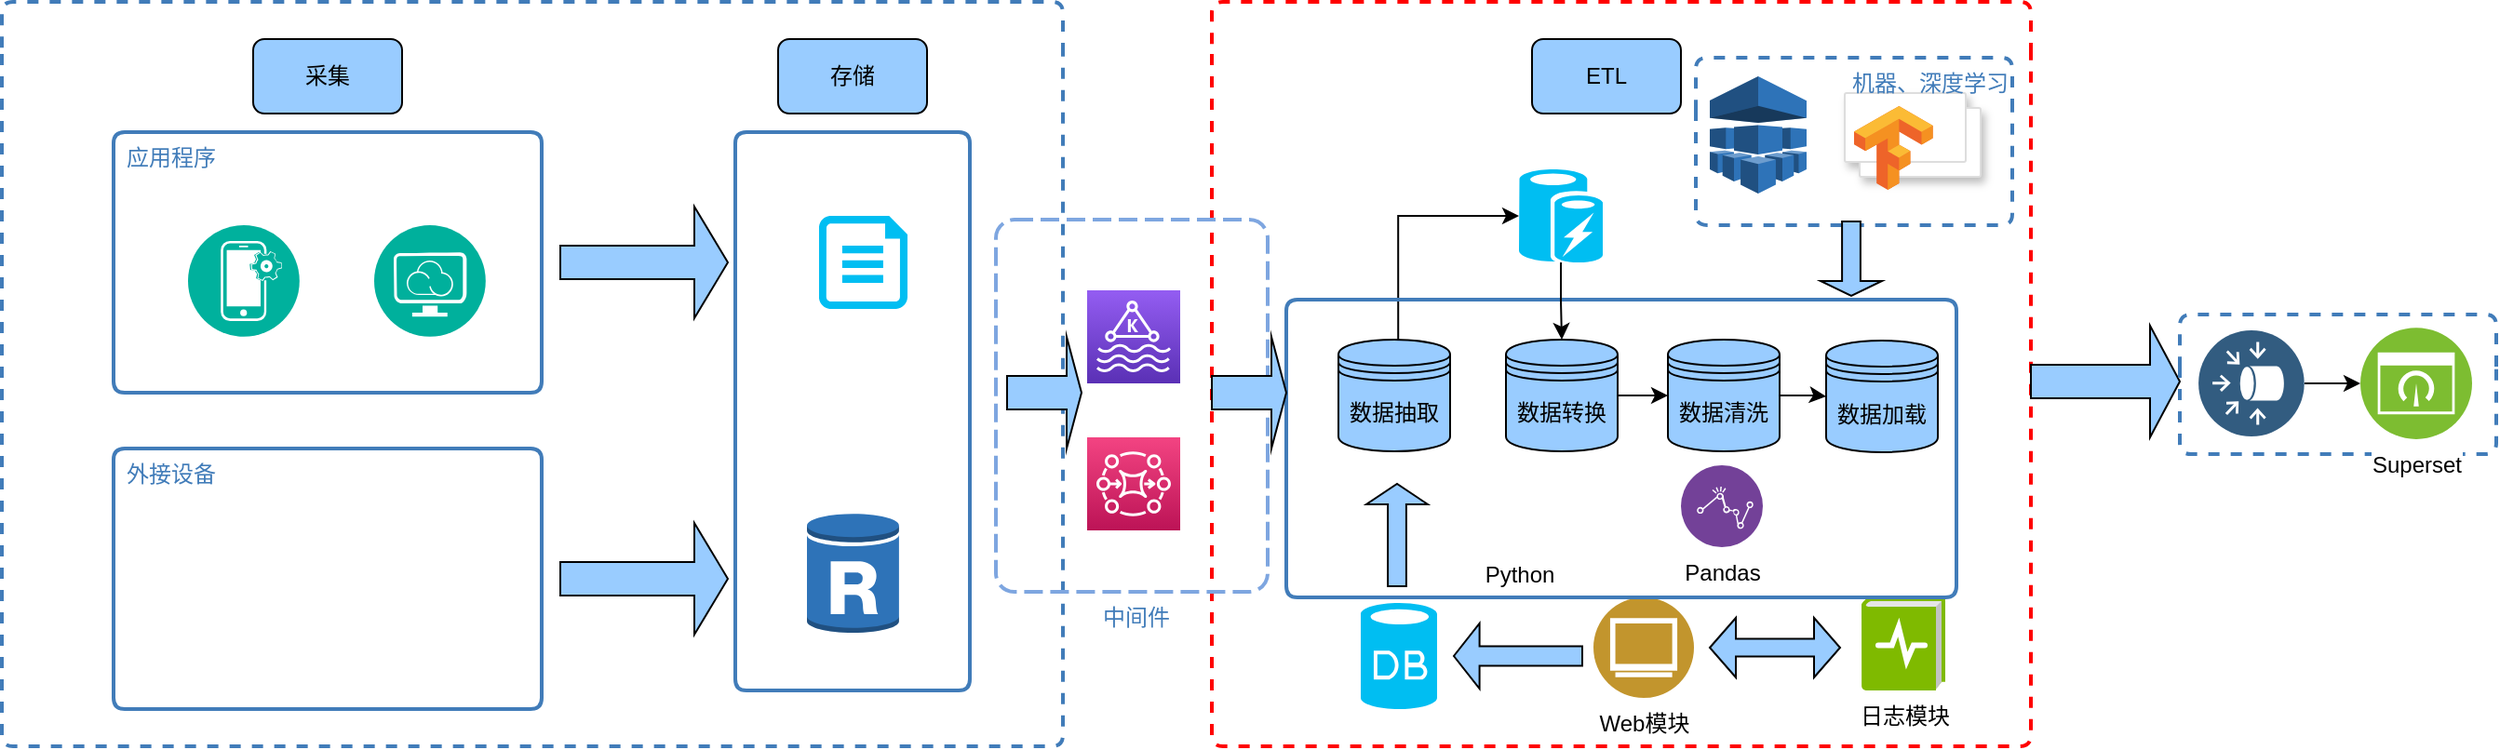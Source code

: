 <mxfile version="10.4.6" type="github"><diagram id="2f404044-711c-603c-8f00-f6bb4c023d3c" name="Page-1"><mxGraphModel dx="898" dy="382" grid="1" gridSize="10" guides="1" tooltips="1" connect="1" arrows="1" fold="1" page="1" pageScale="1" pageWidth="1169" pageHeight="827" background="#ffffff" math="0" shadow="0"><root><mxCell id="0"/><mxCell id="1" parent="0"/><mxCell id="7HiGvnFMaJyMcb7WEFgA-241" value="" style="swimlane;fontStyle=0;horizontal=1;collapsible=0;startSize=28;swimlaneLine=0;swimlaneFillColor=none;fillColor=none;rounded=1;whiteSpace=wrap;html=1;absoluteArcSize=1;arcSize=12;strokeColor=#417CB9;fillColor=none;fontColor=#417CB9;verticalAlign=top;align=left;spacingLeft=5;dashed=1;strokeWidth=2;" vertex="1" parent="1"><mxGeometry x="50" y="40" width="570" height="400" as="geometry"/></mxCell><mxCell id="7HiGvnFMaJyMcb7WEFgA-242" value="应用程序" style="swimlane;fontStyle=0;horizontal=1;collapsible=0;startSize=28;swimlaneLine=0;swimlaneFillColor=none;fillColor=none;rounded=1;whiteSpace=wrap;html=1;absoluteArcSize=1;arcSize=12;strokeColor=#417CB9;fontColor=#417CB9;verticalAlign=top;align=left;spacingLeft=5;dashed=0;strokeWidth=2;" vertex="1" parent="7HiGvnFMaJyMcb7WEFgA-241"><mxGeometry x="60" y="70" width="230" height="140" as="geometry"/></mxCell><mxCell id="7HiGvnFMaJyMcb7WEFgA-243" value="" style="aspect=fixed;perimeter=ellipsePerimeter;html=1;align=center;shadow=0;dashed=0;image;image=img/lib/ibm/management/device_management.svg;" vertex="1" parent="7HiGvnFMaJyMcb7WEFgA-242"><mxGeometry x="40" y="50" width="60" height="60" as="geometry"/></mxCell><mxCell id="7HiGvnFMaJyMcb7WEFgA-244" value="" style="aspect=fixed;perimeter=ellipsePerimeter;html=1;align=center;shadow=0;dashed=0;image;image=img/lib/ibm/management/provider_cloud_portal_service.svg;" vertex="1" parent="7HiGvnFMaJyMcb7WEFgA-242"><mxGeometry x="140" y="50" width="60" height="60" as="geometry"/></mxCell><mxCell id="7HiGvnFMaJyMcb7WEFgA-245" value="采集" style="rounded=1;whiteSpace=wrap;html=1;strokeColor=#000000;fillColor=#99CCFF;" vertex="1" parent="7HiGvnFMaJyMcb7WEFgA-241"><mxGeometry x="135" y="20" width="80" height="40" as="geometry"/></mxCell><mxCell id="7HiGvnFMaJyMcb7WEFgA-252" value="外接设备" style="swimlane;fontStyle=0;horizontal=1;collapsible=0;startSize=28;swimlaneLine=0;swimlaneFillColor=none;fillColor=none;rounded=1;whiteSpace=wrap;html=1;absoluteArcSize=1;arcSize=12;strokeColor=#417CB9;fontColor=#417CB9;verticalAlign=top;align=left;spacingLeft=5;dashed=0;strokeWidth=2;" vertex="1" parent="7HiGvnFMaJyMcb7WEFgA-241"><mxGeometry x="60" y="240" width="230" height="140" as="geometry"/></mxCell><mxCell id="7HiGvnFMaJyMcb7WEFgA-250" value="" style="shape=image;html=1;verticalAlign=top;verticalLabelPosition=bottom;labelBackgroundColor=#ffffff;imageAspect=0;aspect=fixed;image=https://cdn0.iconfinder.com/data/icons/interior-and-decor-vol-1-1/512/10-128.png;strokeColor=#000000;fillColor=#99CCFF;" vertex="1" parent="7HiGvnFMaJyMcb7WEFgA-252"><mxGeometry x="30" y="37" width="73" height="73" as="geometry"/></mxCell><mxCell id="7HiGvnFMaJyMcb7WEFgA-251" value="" style="shape=image;html=1;verticalAlign=top;verticalLabelPosition=bottom;labelBackgroundColor=#ffffff;imageAspect=0;aspect=fixed;image=https://cdn4.iconfinder.com/data/icons/healthy-life-line-live-long-and-prosper/512/Weight_control-128.png;strokeColor=#000000;fillColor=#99CCFF;" vertex="1" parent="7HiGvnFMaJyMcb7WEFgA-252"><mxGeometry x="130" y="29.5" width="81" height="81" as="geometry"/></mxCell><mxCell id="7HiGvnFMaJyMcb7WEFgA-255" value="存储" style="rounded=1;whiteSpace=wrap;html=1;strokeColor=#000000;fillColor=#99CCFF;" vertex="1" parent="7HiGvnFMaJyMcb7WEFgA-241"><mxGeometry x="417" y="20" width="80" height="40" as="geometry"/></mxCell><mxCell id="7HiGvnFMaJyMcb7WEFgA-256" value="" style="swimlane;fontStyle=0;horizontal=1;collapsible=0;startSize=28;swimlaneLine=0;swimlaneFillColor=none;fillColor=none;rounded=1;whiteSpace=wrap;html=1;absoluteArcSize=1;arcSize=12;strokeColor=#417CB9;fontColor=#417CB9;verticalAlign=top;align=left;spacingLeft=5;dashed=0;strokeWidth=2;" vertex="1" parent="7HiGvnFMaJyMcb7WEFgA-241"><mxGeometry x="394" y="70" width="126" height="300" as="geometry"/></mxCell><mxCell id="7HiGvnFMaJyMcb7WEFgA-259" value="" style="verticalLabelPosition=bottom;html=1;verticalAlign=top;align=center;strokeColor=none;fillColor=#00BEF2;shape=mxgraph.azure.cloud_services_configuration_file;" vertex="1" parent="7HiGvnFMaJyMcb7WEFgA-256"><mxGeometry x="45" y="45" width="47.5" height="50" as="geometry"/></mxCell><mxCell id="7HiGvnFMaJyMcb7WEFgA-268" value="" style="outlineConnect=0;dashed=0;verticalLabelPosition=bottom;verticalAlign=top;align=center;html=1;shape=mxgraph.aws3.rds_db_instance_read_replica;fillColor=#2E73B8;gradientColor=none;strokeColor=#000000;" vertex="1" parent="7HiGvnFMaJyMcb7WEFgA-256"><mxGeometry x="38.5" y="204" width="49.5" height="66" as="geometry"/></mxCell><mxCell id="7HiGvnFMaJyMcb7WEFgA-266" value="" style="shape=singleArrow;whiteSpace=wrap;html=1;strokeColor=#000000;fillColor=#99CCFF;" vertex="1" parent="7HiGvnFMaJyMcb7WEFgA-241"><mxGeometry x="300" y="110" width="90" height="60" as="geometry"/></mxCell><mxCell id="7HiGvnFMaJyMcb7WEFgA-267" value="" style="shape=singleArrow;whiteSpace=wrap;html=1;strokeColor=#000000;fillColor=#99CCFF;" vertex="1" parent="7HiGvnFMaJyMcb7WEFgA-241"><mxGeometry x="300" y="280" width="90" height="60" as="geometry"/></mxCell><mxCell id="7HiGvnFMaJyMcb7WEFgA-270" value="" style="swimlane;fontStyle=0;horizontal=1;collapsible=0;startSize=28;swimlaneLine=0;swimlaneFillColor=none;fillColor=none;rounded=1;whiteSpace=wrap;html=1;absoluteArcSize=1;arcSize=12;strokeColor=#FF0000;fillColor=none;fontColor=#417CB9;verticalAlign=top;align=left;spacingLeft=5;dashed=1;strokeWidth=2;" vertex="1" parent="1"><mxGeometry x="700" y="40" width="440" height="400" as="geometry"/></mxCell><mxCell id="7HiGvnFMaJyMcb7WEFgA-271" value="ETL" style="rounded=1;whiteSpace=wrap;html=1;strokeColor=#000000;fillColor=#99CCFF;" vertex="1" parent="7HiGvnFMaJyMcb7WEFgA-270"><mxGeometry x="172" y="20" width="80" height="40" as="geometry"/></mxCell><mxCell id="7HiGvnFMaJyMcb7WEFgA-277" value="Web模块" style="aspect=fixed;perimeter=ellipsePerimeter;html=1;align=center;shadow=0;dashed=0;image;image=img/lib/ibm/users/browser.svg;strokeColor=#FF0000;fillColor=#99CCFF;" vertex="1" parent="7HiGvnFMaJyMcb7WEFgA-270"><mxGeometry x="205" y="320" width="54" height="54" as="geometry"/></mxCell><mxCell id="7HiGvnFMaJyMcb7WEFgA-278" value="日志模块" style="aspect=fixed;html=1;perimeter=none;align=center;shadow=0;dashed=0;image;fontSize=12;image=img/lib/mscae/LogDiagnostics.svg;strokeColor=#FF0000;fillColor=#99CCFF;" vertex="1" parent="7HiGvnFMaJyMcb7WEFgA-270"><mxGeometry x="349" y="320" width="45" height="50" as="geometry"/></mxCell><mxCell id="7HiGvnFMaJyMcb7WEFgA-279" value="" style="shape=doubleArrow;whiteSpace=wrap;html=1;strokeColor=#000000;fillColor=#99CCFF;" vertex="1" parent="7HiGvnFMaJyMcb7WEFgA-270"><mxGeometry x="267.5" y="331" width="70" height="32" as="geometry"/></mxCell><mxCell id="7HiGvnFMaJyMcb7WEFgA-280" value="" style="verticalLabelPosition=bottom;html=1;verticalAlign=top;align=center;strokeColor=none;fillColor=#00BEF2;shape=mxgraph.azure.database;" vertex="1" parent="7HiGvnFMaJyMcb7WEFgA-270"><mxGeometry x="80" y="323" width="41" height="57" as="geometry"/></mxCell><mxCell id="7HiGvnFMaJyMcb7WEFgA-299" style="edgeStyle=orthogonalEdgeStyle;rounded=0;orthogonalLoop=1;jettySize=auto;html=1;entryX=0;entryY=0.5;entryDx=0;entryDy=0;entryPerimeter=0;exitX=0.167;exitY=0.2;exitDx=0;exitDy=0;exitPerimeter=0;" edge="1" parent="7HiGvnFMaJyMcb7WEFgA-270" source="7HiGvnFMaJyMcb7WEFgA-289" target="7HiGvnFMaJyMcb7WEFgA-297"><mxGeometry relative="1" as="geometry"><Array as="points"><mxPoint x="100" y="115"/></Array></mxGeometry></mxCell><mxCell id="7HiGvnFMaJyMcb7WEFgA-285" value="数据抽取" style="shape=datastore;whiteSpace=wrap;html=1;strokeColor=#000000;fillColor=#99CCFF;" vertex="1" parent="7HiGvnFMaJyMcb7WEFgA-270"><mxGeometry x="68" y="181.5" width="60" height="60" as="geometry"/></mxCell><mxCell id="7HiGvnFMaJyMcb7WEFgA-301" style="edgeStyle=orthogonalEdgeStyle;rounded=0;orthogonalLoop=1;jettySize=auto;html=1;entryX=0;entryY=0.5;entryDx=0;entryDy=0;" edge="1" parent="7HiGvnFMaJyMcb7WEFgA-270" source="7HiGvnFMaJyMcb7WEFgA-286" target="7HiGvnFMaJyMcb7WEFgA-287"><mxGeometry relative="1" as="geometry"/></mxCell><mxCell id="7HiGvnFMaJyMcb7WEFgA-286" value="数据转换" style="shape=datastore;whiteSpace=wrap;html=1;strokeColor=#000000;fillColor=#99CCFF;" vertex="1" parent="7HiGvnFMaJyMcb7WEFgA-270"><mxGeometry x="158" y="181.5" width="60" height="60" as="geometry"/></mxCell><mxCell id="7HiGvnFMaJyMcb7WEFgA-302" style="edgeStyle=orthogonalEdgeStyle;rounded=0;orthogonalLoop=1;jettySize=auto;html=1;entryX=0;entryY=0.5;entryDx=0;entryDy=0;" edge="1" parent="7HiGvnFMaJyMcb7WEFgA-270" source="7HiGvnFMaJyMcb7WEFgA-287" target="7HiGvnFMaJyMcb7WEFgA-288"><mxGeometry relative="1" as="geometry"/></mxCell><mxCell id="7HiGvnFMaJyMcb7WEFgA-287" value="数据清洗" style="shape=datastore;whiteSpace=wrap;html=1;strokeColor=#000000;fillColor=#99CCFF;" vertex="1" parent="7HiGvnFMaJyMcb7WEFgA-270"><mxGeometry x="245" y="181.5" width="60" height="60" as="geometry"/></mxCell><mxCell id="7HiGvnFMaJyMcb7WEFgA-288" value="数据加载" style="shape=datastore;whiteSpace=wrap;html=1;strokeColor=#000000;fillColor=#99CCFF;" vertex="1" parent="7HiGvnFMaJyMcb7WEFgA-270"><mxGeometry x="330" y="182" width="60" height="60" as="geometry"/></mxCell><mxCell id="7HiGvnFMaJyMcb7WEFgA-289" value="" style="swimlane;fontStyle=0;horizontal=1;collapsible=0;startSize=28;swimlaneLine=0;swimlaneFillColor=none;fillColor=none;rounded=1;whiteSpace=wrap;html=1;absoluteArcSize=1;arcSize=12;strokeColor=#417CB9;fontColor=#417CB9;verticalAlign=top;align=left;spacingLeft=5;dashed=0;strokeWidth=2;" vertex="1" parent="7HiGvnFMaJyMcb7WEFgA-270"><mxGeometry x="40" y="160" width="360" height="160" as="geometry"/></mxCell><mxCell id="7HiGvnFMaJyMcb7WEFgA-304" value="Pandas" style="aspect=fixed;perimeter=ellipsePerimeter;html=1;align=center;shadow=0;dashed=0;image;image=img/lib/ibm/analytics/analytics.svg;strokeColor=#000000;fillColor=#99CCFF;" vertex="1" parent="7HiGvnFMaJyMcb7WEFgA-289"><mxGeometry x="212" y="89" width="44" height="44" as="geometry"/></mxCell><mxCell id="7HiGvnFMaJyMcb7WEFgA-303" value="Python" style="shape=image;html=1;verticalAlign=top;verticalLabelPosition=bottom;labelBackgroundColor=#ffffff;imageAspect=0;aspect=fixed;image=https://cdn4.iconfinder.com/data/icons/logos-and-brands/512/267_Python_logo-128.png;strokeColor=#000000;fillColor=#99CCFF;" vertex="1" parent="7HiGvnFMaJyMcb7WEFgA-289"><mxGeometry x="105" y="94.5" width="39" height="39" as="geometry"/></mxCell><mxCell id="7HiGvnFMaJyMcb7WEFgA-293" value="" style="shape=singleArrow;direction=west;whiteSpace=wrap;html=1;strokeColor=#000000;fillColor=#99CCFF;" vertex="1" parent="7HiGvnFMaJyMcb7WEFgA-270"><mxGeometry x="130" y="334" width="69" height="35" as="geometry"/></mxCell><mxCell id="7HiGvnFMaJyMcb7WEFgA-296" value="" style="shape=singleArrow;direction=north;whiteSpace=wrap;html=1;strokeColor=#000000;fillColor=#99CCFF;" vertex="1" parent="7HiGvnFMaJyMcb7WEFgA-270"><mxGeometry x="83" y="259" width="33" height="55" as="geometry"/></mxCell><mxCell id="7HiGvnFMaJyMcb7WEFgA-300" style="edgeStyle=orthogonalEdgeStyle;rounded=0;orthogonalLoop=1;jettySize=auto;html=1;" edge="1" parent="7HiGvnFMaJyMcb7WEFgA-270" source="7HiGvnFMaJyMcb7WEFgA-297" target="7HiGvnFMaJyMcb7WEFgA-286"><mxGeometry relative="1" as="geometry"/></mxCell><mxCell id="7HiGvnFMaJyMcb7WEFgA-297" value="" style="verticalLabelPosition=bottom;html=1;verticalAlign=top;align=center;strokeColor=none;fillColor=#00BEF2;shape=mxgraph.azure.azure_cache;" vertex="1" parent="7HiGvnFMaJyMcb7WEFgA-270"><mxGeometry x="165" y="90" width="45" height="50" as="geometry"/></mxCell><mxCell id="7HiGvnFMaJyMcb7WEFgA-305" value="" style="outlineConnect=0;dashed=0;verticalLabelPosition=bottom;verticalAlign=top;align=center;html=1;shape=mxgraph.aws3.machine_learning;fillColor=#2E73B8;gradientColor=none;strokeColor=#000000;" vertex="1" parent="7HiGvnFMaJyMcb7WEFgA-270"><mxGeometry x="267.5" y="40" width="52" height="63" as="geometry"/></mxCell><mxCell id="7HiGvnFMaJyMcb7WEFgA-306" value="" style="shape=mxgraph.gcp2.doubleRect;strokeColor=#dddddd;fillColor=#ffffff;shadow=1;strokeWidth=1;" vertex="1" parent="7HiGvnFMaJyMcb7WEFgA-270"><mxGeometry x="340" y="49" width="73" height="45" as="geometry"/></mxCell><mxCell id="7HiGvnFMaJyMcb7WEFgA-307" value="" style="dashed=0;connectable=0;html=1;fillColor=#5184F3;strokeColor=none;shape=mxgraph.gcp2.tensorflow_logo;part=1;labelPosition=right;verticalLabelPosition=middle;align=left;verticalAlign=middle;spacingLeft=5;fontColor=#999999;fontSize=12;" vertex="1" parent="7HiGvnFMaJyMcb7WEFgA-306"><mxGeometry width="42.3" height="45" relative="1" as="geometry"><mxPoint x="5" y="7" as="offset"/></mxGeometry></mxCell><mxCell id="7HiGvnFMaJyMcb7WEFgA-308" value="机器、深度学习" style="swimlane;fontStyle=0;horizontal=1;collapsible=0;startSize=28;swimlaneLine=0;swimlaneFillColor=none;fillColor=none;rounded=1;whiteSpace=wrap;html=1;absoluteArcSize=1;arcSize=12;strokeColor=#417CB9;fontColor=#417CB9;verticalAlign=top;align=right;spacingLeft=5;dashed=1;strokeWidth=2;" vertex="1" parent="7HiGvnFMaJyMcb7WEFgA-270"><mxGeometry x="260" y="30" width="170" height="90" as="geometry"/></mxCell><mxCell id="7HiGvnFMaJyMcb7WEFgA-272" value="" style="outlineConnect=0;fontColor=#232F3E;gradientColor=#945DF2;gradientDirection=north;fillColor=#5A30B5;strokeColor=#ffffff;dashed=0;verticalLabelPosition=bottom;verticalAlign=top;align=center;html=1;fontSize=12;fontStyle=0;aspect=fixed;shape=mxgraph.aws4.resourceIcon;resIcon=mxgraph.aws4.managed_streaming_for_kafka;" vertex="1" parent="1"><mxGeometry x="633" y="195" width="50" height="50" as="geometry"/></mxCell><mxCell id="7HiGvnFMaJyMcb7WEFgA-273" value="" style="outlineConnect=0;fontColor=#232F3E;gradientColor=#F34482;gradientDirection=north;fillColor=#BC1356;strokeColor=#ffffff;dashed=0;verticalLabelPosition=bottom;verticalAlign=top;align=center;html=1;fontSize=12;fontStyle=0;aspect=fixed;shape=mxgraph.aws4.resourceIcon;resIcon=mxgraph.aws4.mq;" vertex="1" parent="1"><mxGeometry x="633" y="274" width="50" height="50" as="geometry"/></mxCell><mxCell id="7HiGvnFMaJyMcb7WEFgA-274" value="中间件" style="rounded=1;whiteSpace=wrap;html=1;absoluteArcSize=1;arcSize=20;strokeColor=#7EA6E0;fillColor=none;fontColor=#417CB9;verticalAlign=top;align=center;spacingLeft=5;dashed=1;dashPattern=5 2;labelPosition=center;verticalLabelPosition=bottom;strokeWidth=2;" vertex="1" parent="1"><mxGeometry x="584" y="157" width="146" height="200" as="geometry"/></mxCell><mxCell id="7HiGvnFMaJyMcb7WEFgA-275" value="" style="shape=singleArrow;whiteSpace=wrap;html=1;strokeColor=#000000;fillColor=#99CCFF;" vertex="1" parent="1"><mxGeometry x="590" y="220" width="40" height="60" as="geometry"/></mxCell><mxCell id="7HiGvnFMaJyMcb7WEFgA-276" value="" style="shape=singleArrow;whiteSpace=wrap;html=1;strokeColor=#000000;fillColor=#99CCFF;" vertex="1" parent="1"><mxGeometry x="700" y="220" width="40" height="60" as="geometry"/></mxCell><mxCell id="7HiGvnFMaJyMcb7WEFgA-309" value="" style="shape=singleArrow;direction=south;whiteSpace=wrap;html=1;strokeColor=#000000;fillColor=#99CCFF;" vertex="1" parent="1"><mxGeometry x="1027" y="158" width="33" height="40" as="geometry"/></mxCell><mxCell id="7HiGvnFMaJyMcb7WEFgA-310" value="" style="shape=singleArrow;whiteSpace=wrap;html=1;strokeColor=#000000;fillColor=#99CCFF;" vertex="1" parent="1"><mxGeometry x="1140" y="214" width="80" height="60" as="geometry"/></mxCell><mxCell id="7HiGvnFMaJyMcb7WEFgA-311" value="" style="swimlane;fontStyle=0;horizontal=1;collapsible=0;startSize=28;swimlaneLine=0;swimlaneFillColor=none;fillColor=none;rounded=1;whiteSpace=wrap;html=1;absoluteArcSize=1;arcSize=12;strokeColor=#417CB9;fontColor=#417CB9;verticalAlign=top;align=left;spacingLeft=5;dashed=1;strokeWidth=2;" vertex="1" parent="1"><mxGeometry x="1220" y="208" width="170" height="75" as="geometry"/></mxCell><mxCell id="7HiGvnFMaJyMcb7WEFgA-312" value="Superset" style="aspect=fixed;perimeter=ellipsePerimeter;html=1;align=center;shadow=0;dashed=0;image;image=img/lib/ibm/infrastructure/dashboard.svg;strokeColor=#000000;fillColor=#99CCFF;" vertex="1" parent="7HiGvnFMaJyMcb7WEFgA-311"><mxGeometry x="97" y="7" width="60" height="60" as="geometry"/></mxCell><mxCell id="7HiGvnFMaJyMcb7WEFgA-313" style="edgeStyle=orthogonalEdgeStyle;rounded=0;orthogonalLoop=1;jettySize=auto;html=1;entryX=0;entryY=0.5;entryDx=0;entryDy=0;" edge="1" parent="7HiGvnFMaJyMcb7WEFgA-311" source="7HiGvnFMaJyMcb7WEFgA-284" target="7HiGvnFMaJyMcb7WEFgA-312"><mxGeometry relative="1" as="geometry"/></mxCell><mxCell id="7HiGvnFMaJyMcb7WEFgA-284" value="" style="aspect=fixed;perimeter=ellipsePerimeter;html=1;align=center;shadow=0;dashed=0;image;image=img/lib/ibm/data/data_sources.svg;strokeColor=#000000;fillColor=#99CCFF;rotation=-90;" vertex="1" parent="7HiGvnFMaJyMcb7WEFgA-311"><mxGeometry x="10" y="8.5" width="57" height="57" as="geometry"/></mxCell></root></mxGraphModel></diagram></mxfile>